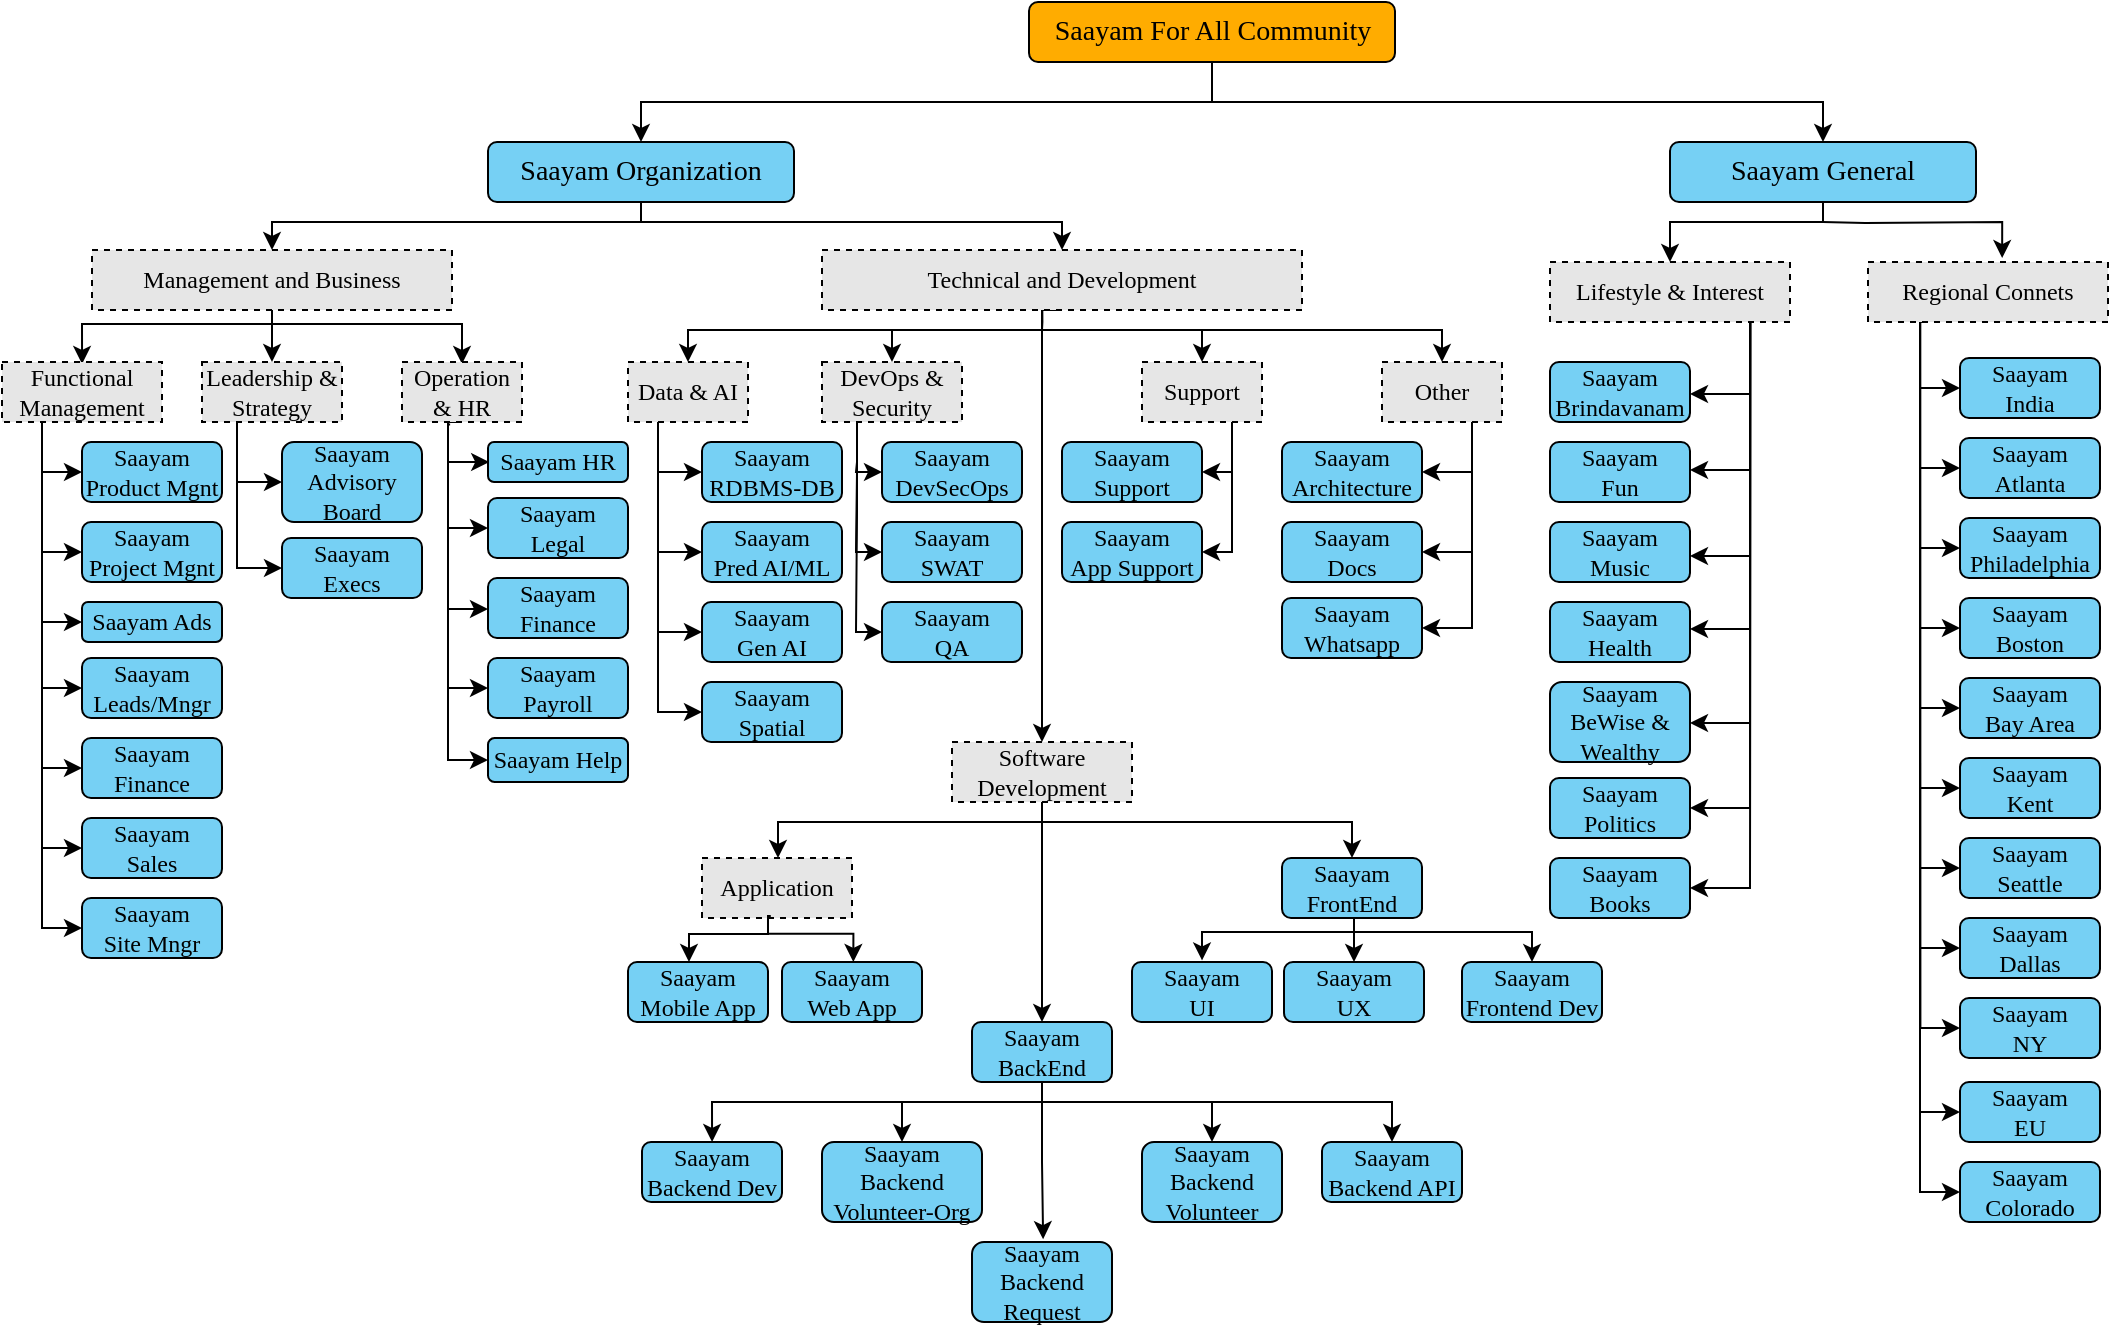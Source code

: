 <mxfile version="26.0.16">
  <diagram name="Page-1" id="faPXwKlG1Smw7G1Jm4VZ">
    <mxGraphModel dx="243" dy="119" grid="1" gridSize="10" guides="1" tooltips="1" connect="1" arrows="1" fold="1" page="1" pageScale="1" pageWidth="850" pageHeight="1100" background="#ffffff" math="0" shadow="0">
      <root>
        <mxCell id="0" />
        <mxCell id="1" parent="0" />
        <mxCell id="L2xPmDCmnBd1p-c8bfhV-8" style="edgeStyle=orthogonalEdgeStyle;rounded=0;orthogonalLoop=1;jettySize=auto;html=1;exitX=0.5;exitY=1;exitDx=0;exitDy=0;" parent="1" source="sFwRKjwJQ-JgnLV3PxY7-1" target="sFwRKjwJQ-JgnLV3PxY7-4" edge="1">
          <mxGeometry relative="1" as="geometry">
            <Array as="points">
              <mxPoint x="339" y="120" />
              <mxPoint x="155" y="120" />
            </Array>
          </mxGeometry>
        </mxCell>
        <mxCell id="L2xPmDCmnBd1p-c8bfhV-9" style="edgeStyle=orthogonalEdgeStyle;rounded=0;orthogonalLoop=1;jettySize=auto;html=1;exitX=0.5;exitY=1;exitDx=0;exitDy=0;entryX=0.5;entryY=0;entryDx=0;entryDy=0;" parent="1" source="sFwRKjwJQ-JgnLV3PxY7-1" target="sFwRKjwJQ-JgnLV3PxY7-5" edge="1">
          <mxGeometry relative="1" as="geometry">
            <Array as="points">
              <mxPoint x="339" y="120" />
              <mxPoint x="550" y="120" />
            </Array>
          </mxGeometry>
        </mxCell>
        <mxCell id="sFwRKjwJQ-JgnLV3PxY7-1" value="&lt;font&gt;Saayam Organization&lt;/font&gt;" style="rounded=1;whiteSpace=wrap;html=1;fontFamily=Times New Roman;fontSize=14;labelBackgroundColor=none;fillColor=light-dark(#76D0F4,#1D293B);" parent="1" vertex="1">
          <mxGeometry x="263" y="80" width="153" height="30" as="geometry" />
        </mxCell>
        <mxCell id="L2xPmDCmnBd1p-c8bfhV-12" style="edgeStyle=orthogonalEdgeStyle;rounded=0;orthogonalLoop=1;jettySize=auto;html=1;exitX=0.5;exitY=1;exitDx=0;exitDy=0;entryX=0.5;entryY=0;entryDx=0;entryDy=0;" parent="1" source="sFwRKjwJQ-JgnLV3PxY7-4" target="sFwRKjwJQ-JgnLV3PxY7-6" edge="1">
          <mxGeometry relative="1" as="geometry" />
        </mxCell>
        <mxCell id="L2xPmDCmnBd1p-c8bfhV-13" style="edgeStyle=orthogonalEdgeStyle;rounded=0;orthogonalLoop=1;jettySize=auto;html=1;exitX=0.5;exitY=1;exitDx=0;exitDy=0;" parent="1" edge="1">
          <mxGeometry relative="1" as="geometry">
            <mxPoint x="155.0" y="165" as="sourcePoint" />
            <mxPoint x="60.034" y="191.0" as="targetPoint" />
            <Array as="points">
              <mxPoint x="155" y="171" />
              <mxPoint x="60" y="171" />
            </Array>
          </mxGeometry>
        </mxCell>
        <mxCell id="L2xPmDCmnBd1p-c8bfhV-14" style="edgeStyle=orthogonalEdgeStyle;rounded=0;orthogonalLoop=1;jettySize=auto;html=1;exitX=0.5;exitY=1;exitDx=0;exitDy=0;entryX=0.5;entryY=0;entryDx=0;entryDy=0;" parent="1" edge="1">
          <mxGeometry relative="1" as="geometry">
            <mxPoint x="155.0" y="165" as="sourcePoint" />
            <mxPoint x="250.0" y="191.0" as="targetPoint" />
            <Array as="points">
              <mxPoint x="155" y="171" />
              <mxPoint x="250" y="171" />
            </Array>
          </mxGeometry>
        </mxCell>
        <mxCell id="sFwRKjwJQ-JgnLV3PxY7-4" value="Management and Business" style="text;html=1;align=center;verticalAlign=middle;whiteSpace=wrap;rounded=0;fontFamily=Times New Roman;labelBackgroundColor=none;fillColor=#E6E6E6;strokeColor=default;dashed=1;" parent="1" vertex="1">
          <mxGeometry x="65" y="134" width="180" height="30" as="geometry" />
        </mxCell>
        <mxCell id="L2xPmDCmnBd1p-c8bfhV-18" style="edgeStyle=orthogonalEdgeStyle;rounded=0;orthogonalLoop=1;jettySize=auto;html=1;exitX=0.5;exitY=1;exitDx=0;exitDy=0;entryX=0.5;entryY=0;entryDx=0;entryDy=0;" parent="1" target="jOLVGYb07EAdvfGywx12-21" edge="1">
          <mxGeometry relative="1" as="geometry">
            <mxPoint x="550" y="174" as="sourcePoint" />
            <mxPoint x="363" y="193.0" as="targetPoint" />
            <Array as="points">
              <mxPoint x="363" y="174" />
            </Array>
          </mxGeometry>
        </mxCell>
        <mxCell id="L2xPmDCmnBd1p-c8bfhV-21" style="edgeStyle=orthogonalEdgeStyle;rounded=0;orthogonalLoop=1;jettySize=auto;html=1;" parent="1" edge="1">
          <mxGeometry relative="1" as="geometry">
            <mxPoint x="517.76" y="174.03" as="sourcePoint" />
            <mxPoint x="465" y="190" as="targetPoint" />
            <Array as="points">
              <mxPoint x="550.76" y="174.03" />
              <mxPoint x="464.76" y="174.03" />
            </Array>
          </mxGeometry>
        </mxCell>
        <mxCell id="L2xPmDCmnBd1p-c8bfhV-37" style="edgeStyle=orthogonalEdgeStyle;rounded=0;orthogonalLoop=1;jettySize=auto;html=1;exitX=0.5;exitY=1;exitDx=0;exitDy=0;entryX=0.5;entryY=0;entryDx=0;entryDy=0;" parent="1" source="sFwRKjwJQ-JgnLV3PxY7-5" target="jOLVGYb07EAdvfGywx12-35" edge="1">
          <mxGeometry relative="1" as="geometry">
            <Array as="points">
              <mxPoint x="540" y="164" />
            </Array>
          </mxGeometry>
        </mxCell>
        <mxCell id="sFwRKjwJQ-JgnLV3PxY7-5" value="Technical and Development" style="text;html=1;align=center;verticalAlign=middle;whiteSpace=wrap;rounded=0;fontFamily=Times New Roman;labelBackgroundColor=none;fillColor=#E6E6E6;strokeColor=default;dashed=1;" parent="1" vertex="1">
          <mxGeometry x="430" y="134" width="240" height="30" as="geometry" />
        </mxCell>
        <mxCell id="L2xPmDCmnBd1p-c8bfhV-63" style="edgeStyle=orthogonalEdgeStyle;rounded=0;orthogonalLoop=1;jettySize=auto;html=1;exitX=0.25;exitY=1;exitDx=0;exitDy=0;entryX=0;entryY=0.5;entryDx=0;entryDy=0;" parent="1" source="sFwRKjwJQ-JgnLV3PxY7-6" target="jOLVGYb07EAdvfGywx12-11" edge="1">
          <mxGeometry relative="1" as="geometry" />
        </mxCell>
        <mxCell id="L2xPmDCmnBd1p-c8bfhV-64" style="edgeStyle=orthogonalEdgeStyle;rounded=0;orthogonalLoop=1;jettySize=auto;html=1;exitX=0.25;exitY=1;exitDx=0;exitDy=0;entryX=0;entryY=0.5;entryDx=0;entryDy=0;" parent="1" source="sFwRKjwJQ-JgnLV3PxY7-6" target="jOLVGYb07EAdvfGywx12-9" edge="1">
          <mxGeometry relative="1" as="geometry">
            <Array as="points">
              <mxPoint x="137" y="250" />
            </Array>
          </mxGeometry>
        </mxCell>
        <mxCell id="sFwRKjwJQ-JgnLV3PxY7-6" value="Leadership &amp;amp; Strategy" style="text;html=1;align=center;verticalAlign=middle;whiteSpace=wrap;rounded=0;fontFamily=Times New Roman;labelBackgroundColor=none;fillColor=#E6E6E6;strokeColor=default;dashed=1;" parent="1" vertex="1">
          <mxGeometry x="120" y="190" width="70" height="30" as="geometry" />
        </mxCell>
        <mxCell id="L2xPmDCmnBd1p-c8bfhV-38" style="edgeStyle=orthogonalEdgeStyle;rounded=0;orthogonalLoop=1;jettySize=auto;html=1;exitX=0.5;exitY=1;exitDx=0;exitDy=0;entryX=0;entryY=0.5;entryDx=0;entryDy=0;" parent="1" source="sFwRKjwJQ-JgnLV3PxY7-7" target="jOLVGYb07EAdvfGywx12-15" edge="1">
          <mxGeometry relative="1" as="geometry">
            <Array as="points">
              <mxPoint x="243" y="220" />
              <mxPoint x="243" y="389" />
            </Array>
          </mxGeometry>
        </mxCell>
        <mxCell id="L2xPmDCmnBd1p-c8bfhV-39" style="edgeStyle=orthogonalEdgeStyle;rounded=0;orthogonalLoop=1;jettySize=auto;html=1;entryX=0;entryY=0.5;entryDx=0;entryDy=0;" parent="1" source="sFwRKjwJQ-JgnLV3PxY7-7" target="jOLVGYb07EAdvfGywx12-14" edge="1">
          <mxGeometry relative="1" as="geometry">
            <Array as="points">
              <mxPoint x="243" y="353" />
            </Array>
          </mxGeometry>
        </mxCell>
        <mxCell id="L2xPmDCmnBd1p-c8bfhV-40" style="edgeStyle=orthogonalEdgeStyle;rounded=0;orthogonalLoop=1;jettySize=auto;html=1;entryX=0;entryY=0.75;entryDx=0;entryDy=0;exitX=0.401;exitY=1.043;exitDx=0;exitDy=0;exitPerimeter=0;" parent="1" source="sFwRKjwJQ-JgnLV3PxY7-7" edge="1">
          <mxGeometry relative="1" as="geometry">
            <mxPoint x="250.0" y="213" as="sourcePoint" />
            <mxPoint x="263" y="313.5" as="targetPoint" />
            <Array as="points">
              <mxPoint x="243" y="221" />
              <mxPoint x="243" y="314" />
            </Array>
          </mxGeometry>
        </mxCell>
        <mxCell id="L2xPmDCmnBd1p-c8bfhV-41" style="edgeStyle=orthogonalEdgeStyle;rounded=0;orthogonalLoop=1;jettySize=auto;html=1;entryX=0;entryY=0.5;entryDx=0;entryDy=0;" parent="1" target="jOLVGYb07EAdvfGywx12-12" edge="1">
          <mxGeometry relative="1" as="geometry">
            <mxPoint x="246.0" y="220" as="sourcePoint" />
            <mxPoint x="269" y="273.0" as="targetPoint" />
            <Array as="points">
              <mxPoint x="243" y="220" />
              <mxPoint x="243" y="273" />
            </Array>
          </mxGeometry>
        </mxCell>
        <mxCell id="sFwRKjwJQ-JgnLV3PxY7-7" value="Operation &amp;amp; HR" style="text;html=1;align=center;verticalAlign=middle;whiteSpace=wrap;rounded=0;fontFamily=Times New Roman;labelBackgroundColor=none;fillColor=#E6E6E6;strokeColor=default;dashed=1;" parent="1" vertex="1">
          <mxGeometry x="220" y="190" width="60" height="30" as="geometry" />
        </mxCell>
        <mxCell id="L2xPmDCmnBd1p-c8bfhV-52" style="edgeStyle=orthogonalEdgeStyle;rounded=0;orthogonalLoop=1;jettySize=auto;html=1;exitX=0.25;exitY=1;exitDx=0;exitDy=0;entryX=0;entryY=0.5;entryDx=0;entryDy=0;" parent="1" source="sFwRKjwJQ-JgnLV3PxY7-8" target="sFwRKjwJQ-JgnLV3PxY7-16" edge="1">
          <mxGeometry relative="1" as="geometry" />
        </mxCell>
        <mxCell id="L2xPmDCmnBd1p-c8bfhV-53" style="edgeStyle=orthogonalEdgeStyle;rounded=0;orthogonalLoop=1;jettySize=auto;html=1;exitX=0.25;exitY=1;exitDx=0;exitDy=0;entryX=0;entryY=0.5;entryDx=0;entryDy=0;" parent="1" source="sFwRKjwJQ-JgnLV3PxY7-8" target="sFwRKjwJQ-JgnLV3PxY7-15" edge="1">
          <mxGeometry relative="1" as="geometry" />
        </mxCell>
        <mxCell id="L2xPmDCmnBd1p-c8bfhV-54" style="edgeStyle=orthogonalEdgeStyle;rounded=0;orthogonalLoop=1;jettySize=auto;html=1;exitX=0.25;exitY=1;exitDx=0;exitDy=0;entryX=0;entryY=0.5;entryDx=0;entryDy=0;" parent="1" source="sFwRKjwJQ-JgnLV3PxY7-8" target="sFwRKjwJQ-JgnLV3PxY7-13" edge="1">
          <mxGeometry relative="1" as="geometry" />
        </mxCell>
        <mxCell id="L2xPmDCmnBd1p-c8bfhV-55" style="edgeStyle=orthogonalEdgeStyle;rounded=0;orthogonalLoop=1;jettySize=auto;html=1;exitX=0.25;exitY=1;exitDx=0;exitDy=0;entryX=0;entryY=0.5;entryDx=0;entryDy=0;" parent="1" source="sFwRKjwJQ-JgnLV3PxY7-8" target="sFwRKjwJQ-JgnLV3PxY7-12" edge="1">
          <mxGeometry relative="1" as="geometry" />
        </mxCell>
        <mxCell id="L2xPmDCmnBd1p-c8bfhV-57" style="edgeStyle=orthogonalEdgeStyle;rounded=0;orthogonalLoop=1;jettySize=auto;html=1;exitX=0.25;exitY=1;exitDx=0;exitDy=0;entryX=0;entryY=0.5;entryDx=0;entryDy=0;" parent="1" source="sFwRKjwJQ-JgnLV3PxY7-8" target="sFwRKjwJQ-JgnLV3PxY7-11" edge="1">
          <mxGeometry relative="1" as="geometry" />
        </mxCell>
        <mxCell id="L2xPmDCmnBd1p-c8bfhV-58" style="edgeStyle=orthogonalEdgeStyle;rounded=0;orthogonalLoop=1;jettySize=auto;html=1;exitX=0.25;exitY=1;exitDx=0;exitDy=0;entryX=0;entryY=0.5;entryDx=0;entryDy=0;" parent="1" source="sFwRKjwJQ-JgnLV3PxY7-8" target="sFwRKjwJQ-JgnLV3PxY7-10" edge="1">
          <mxGeometry relative="1" as="geometry" />
        </mxCell>
        <mxCell id="sFwRKjwJQ-JgnLV3PxY7-8" value="Functional Management" style="text;html=1;align=center;verticalAlign=middle;whiteSpace=wrap;rounded=0;fontFamily=Times New Roman;labelBackgroundColor=none;fillColor=#E6E6E6;strokeColor=default;dashed=1;" parent="1" vertex="1">
          <mxGeometry x="20" y="190" width="80" height="30" as="geometry" />
        </mxCell>
        <mxCell id="sFwRKjwJQ-JgnLV3PxY7-9" value="Saayam&lt;br&gt;Product Mgnt" style="rounded=1;whiteSpace=wrap;html=1;fontFamily=Times New Roman;labelBackgroundColor=none;fillColor=light-dark(#76D0F4,#1D293B);" parent="1" vertex="1">
          <mxGeometry x="60" y="230" width="70" height="30" as="geometry" />
        </mxCell>
        <mxCell id="sFwRKjwJQ-JgnLV3PxY7-10" value="Saayam&lt;br&gt;Project Mgnt" style="rounded=1;whiteSpace=wrap;html=1;fontFamily=Times New Roman;labelBackgroundColor=none;fillColor=light-dark(#76D0F4,#1D293B);" parent="1" vertex="1">
          <mxGeometry x="60" y="270" width="70" height="30" as="geometry" />
        </mxCell>
        <mxCell id="sFwRKjwJQ-JgnLV3PxY7-11" value="Saayam Ads" style="rounded=1;whiteSpace=wrap;html=1;fontFamily=Times New Roman;labelBackgroundColor=none;fillColor=light-dark(#76D0F4,#1D293B);" parent="1" vertex="1">
          <mxGeometry x="60" y="310" width="70" height="20" as="geometry" />
        </mxCell>
        <mxCell id="sFwRKjwJQ-JgnLV3PxY7-12" value="Saayam&lt;br&gt;Leads/Mngr" style="rounded=1;whiteSpace=wrap;html=1;fontFamily=Times New Roman;labelBackgroundColor=none;fillColor=light-dark(#76D0F4,#1D293B);" parent="1" vertex="1">
          <mxGeometry x="60" y="338" width="70" height="30" as="geometry" />
        </mxCell>
        <mxCell id="sFwRKjwJQ-JgnLV3PxY7-13" value="Saayam&lt;br&gt;Finance" style="rounded=1;whiteSpace=wrap;html=1;fontFamily=Times New Roman;labelBackgroundColor=none;fillColor=light-dark(#76D0F4,#1D293B);" parent="1" vertex="1">
          <mxGeometry x="60" y="378" width="70" height="30" as="geometry" />
        </mxCell>
        <mxCell id="sFwRKjwJQ-JgnLV3PxY7-15" value="Saayam&lt;br&gt;Sales" style="rounded=1;whiteSpace=wrap;html=1;fontFamily=Times New Roman;labelBackgroundColor=none;fillColor=light-dark(#76D0F4,#1D293B);" parent="1" vertex="1">
          <mxGeometry x="60" y="418" width="70" height="30" as="geometry" />
        </mxCell>
        <mxCell id="sFwRKjwJQ-JgnLV3PxY7-16" value="Saayam&lt;br&gt;Site Mngr" style="rounded=1;whiteSpace=wrap;html=1;fontFamily=Times New Roman;labelBackgroundColor=none;fillColor=light-dark(#76D0F4,#1D293B);" parent="1" vertex="1">
          <mxGeometry x="60" y="458" width="70" height="30" as="geometry" />
        </mxCell>
        <mxCell id="jOLVGYb07EAdvfGywx12-9" value="Saayam&lt;br&gt;Advisory Board" style="rounded=1;whiteSpace=wrap;html=1;fontFamily=Times New Roman;labelBackgroundColor=none;fillColor=light-dark(#76D0F4,#1D293B);" parent="1" vertex="1">
          <mxGeometry x="160" y="230" width="70" height="40" as="geometry" />
        </mxCell>
        <mxCell id="jOLVGYb07EAdvfGywx12-10" value="Saayam HR" style="rounded=1;whiteSpace=wrap;html=1;fontFamily=Times New Roman;labelBackgroundColor=none;fillColor=light-dark(#76D0F4,#1D293B);" parent="1" vertex="1">
          <mxGeometry x="263" y="230" width="70" height="20" as="geometry" />
        </mxCell>
        <mxCell id="jOLVGYb07EAdvfGywx12-11" value="Saayam&lt;br&gt;Execs" style="rounded=1;whiteSpace=wrap;html=1;fontFamily=Times New Roman;labelBackgroundColor=none;fillColor=light-dark(#76D0F4,#1D293B);" parent="1" vertex="1">
          <mxGeometry x="160" y="278" width="70" height="30" as="geometry" />
        </mxCell>
        <mxCell id="jOLVGYb07EAdvfGywx12-12" value="Saayam&lt;br&gt;Legal" style="rounded=1;whiteSpace=wrap;html=1;fontFamily=Times New Roman;labelBackgroundColor=none;fillColor=light-dark(#76D0F4,#1D293B);" parent="1" vertex="1">
          <mxGeometry x="263" y="258" width="70" height="30" as="geometry" />
        </mxCell>
        <mxCell id="jOLVGYb07EAdvfGywx12-13" value="Saayam&lt;br&gt;Finance" style="rounded=1;whiteSpace=wrap;html=1;fontFamily=Times New Roman;labelBackgroundColor=none;fillColor=light-dark(#76D0F4,#1D293B);" parent="1" vertex="1">
          <mxGeometry x="263" y="298" width="70" height="30" as="geometry" />
        </mxCell>
        <mxCell id="jOLVGYb07EAdvfGywx12-14" value="Saayam&lt;br&gt;Payroll" style="rounded=1;whiteSpace=wrap;html=1;fontFamily=Times New Roman;labelBackgroundColor=none;fillColor=light-dark(#76D0F4,#1D293B);" parent="1" vertex="1">
          <mxGeometry x="263" y="338" width="70" height="30" as="geometry" />
        </mxCell>
        <mxCell id="jOLVGYb07EAdvfGywx12-15" value="Saayam Help" style="rounded=1;whiteSpace=wrap;html=1;fontFamily=Times New Roman;labelBackgroundColor=none;fillColor=light-dark(#76D0F4,#1D293B);" parent="1" vertex="1">
          <mxGeometry x="263" y="378" width="70" height="22" as="geometry" />
        </mxCell>
        <mxCell id="L2xPmDCmnBd1p-c8bfhV-3" style="edgeStyle=orthogonalEdgeStyle;rounded=0;orthogonalLoop=1;jettySize=auto;html=1;exitX=0.5;exitY=1;exitDx=0;exitDy=0;entryX=0.5;entryY=0;entryDx=0;entryDy=0;" parent="1" source="jOLVGYb07EAdvfGywx12-16" target="sFwRKjwJQ-JgnLV3PxY7-1" edge="1">
          <mxGeometry relative="1" as="geometry">
            <mxPoint x="470" y="80" as="targetPoint" />
          </mxGeometry>
        </mxCell>
        <mxCell id="L2xPmDCmnBd1p-c8bfhV-5" style="edgeStyle=orthogonalEdgeStyle;rounded=0;orthogonalLoop=1;jettySize=auto;html=1;exitX=0.5;exitY=1;exitDx=0;exitDy=0;entryX=0.5;entryY=0;entryDx=0;entryDy=0;" parent="1" source="jOLVGYb07EAdvfGywx12-16" target="jOLVGYb07EAdvfGywx12-17" edge="1">
          <mxGeometry relative="1" as="geometry">
            <mxPoint x="900" y="80" as="targetPoint" />
          </mxGeometry>
        </mxCell>
        <mxCell id="jOLVGYb07EAdvfGywx12-16" value="&lt;font&gt;Saayam For All Community&lt;/font&gt;" style="rounded=1;whiteSpace=wrap;html=1;fontFamily=Times New Roman;fontSize=14;labelBackgroundColor=none;fillColor=#FFAC00;" parent="1" vertex="1">
          <mxGeometry x="533.5" y="10" width="183" height="30" as="geometry" />
        </mxCell>
        <mxCell id="L2xPmDCmnBd1p-c8bfhV-25" style="edgeStyle=orthogonalEdgeStyle;rounded=0;orthogonalLoop=1;jettySize=auto;html=1;exitX=0.5;exitY=1;exitDx=0;exitDy=0;entryX=0.5;entryY=0;entryDx=0;entryDy=0;" parent="1" source="jOLVGYb07EAdvfGywx12-17" target="jOLVGYb07EAdvfGywx12-50" edge="1">
          <mxGeometry relative="1" as="geometry">
            <Array as="points">
              <mxPoint x="931" y="120" />
              <mxPoint x="854" y="120" />
            </Array>
          </mxGeometry>
        </mxCell>
        <mxCell id="jOLVGYb07EAdvfGywx12-17" value="&lt;font&gt;Saayam General&lt;/font&gt;" style="rounded=1;whiteSpace=wrap;html=1;fontFamily=Times New Roman;fontSize=14;labelBackgroundColor=none;fillColor=light-dark(#76D0F4,#1D293B);" parent="1" vertex="1">
          <mxGeometry x="854" y="80" width="153" height="30" as="geometry" />
        </mxCell>
        <mxCell id="jOLVGYb07EAdvfGywx12-18" value="Saayam&lt;br&gt;RDBMS-DB" style="rounded=1;whiteSpace=wrap;html=1;fontFamily=Times New Roman;labelBackgroundColor=none;fillColor=light-dark(#76D0F4,#1D293B);" parent="1" vertex="1">
          <mxGeometry x="370" y="230" width="70" height="30" as="geometry" />
        </mxCell>
        <mxCell id="jOLVGYb07EAdvfGywx12-19" value="Saayam&lt;br&gt;Pred AI/ML" style="rounded=1;whiteSpace=wrap;html=1;fontFamily=Times New Roman;labelBackgroundColor=none;fillColor=light-dark(#76D0F4,#1D293B);" parent="1" vertex="1">
          <mxGeometry x="370" y="270" width="70" height="30" as="geometry" />
        </mxCell>
        <mxCell id="jOLVGYb07EAdvfGywx12-20" value="Saayam&lt;br&gt;Gen AI" style="rounded=1;whiteSpace=wrap;html=1;fontFamily=Times New Roman;labelBackgroundColor=none;fillColor=light-dark(#76D0F4,#1D293B);" parent="1" vertex="1">
          <mxGeometry x="370" y="310" width="70" height="30" as="geometry" />
        </mxCell>
        <mxCell id="L2xPmDCmnBd1p-c8bfhV-65" style="edgeStyle=orthogonalEdgeStyle;rounded=0;orthogonalLoop=1;jettySize=auto;html=1;exitX=0.25;exitY=1;exitDx=0;exitDy=0;entryX=0;entryY=0.5;entryDx=0;entryDy=0;" parent="1" source="jOLVGYb07EAdvfGywx12-21" target="jOLVGYb07EAdvfGywx12-26" edge="1">
          <mxGeometry relative="1" as="geometry" />
        </mxCell>
        <mxCell id="L2xPmDCmnBd1p-c8bfhV-66" style="edgeStyle=orthogonalEdgeStyle;rounded=0;orthogonalLoop=1;jettySize=auto;html=1;exitX=0.25;exitY=1;exitDx=0;exitDy=0;entryX=0;entryY=0.5;entryDx=0;entryDy=0;" parent="1" source="jOLVGYb07EAdvfGywx12-21" target="jOLVGYb07EAdvfGywx12-20" edge="1">
          <mxGeometry relative="1" as="geometry" />
        </mxCell>
        <mxCell id="L2xPmDCmnBd1p-c8bfhV-67" style="edgeStyle=orthogonalEdgeStyle;rounded=0;orthogonalLoop=1;jettySize=auto;html=1;exitX=0.25;exitY=1;exitDx=0;exitDy=0;" parent="1" source="jOLVGYb07EAdvfGywx12-21" edge="1">
          <mxGeometry relative="1" as="geometry">
            <mxPoint x="370" y="245" as="targetPoint" />
            <Array as="points">
              <mxPoint x="348" y="245" />
              <mxPoint x="370" y="245" />
            </Array>
          </mxGeometry>
        </mxCell>
        <mxCell id="L2xPmDCmnBd1p-c8bfhV-68" style="edgeStyle=orthogonalEdgeStyle;rounded=0;orthogonalLoop=1;jettySize=auto;html=1;exitX=0.25;exitY=1;exitDx=0;exitDy=0;entryX=0;entryY=0.5;entryDx=0;entryDy=0;" parent="1" source="jOLVGYb07EAdvfGywx12-21" target="jOLVGYb07EAdvfGywx12-19" edge="1">
          <mxGeometry relative="1" as="geometry" />
        </mxCell>
        <mxCell id="jOLVGYb07EAdvfGywx12-21" value="Data &amp;amp; AI" style="text;html=1;align=center;verticalAlign=middle;whiteSpace=wrap;rounded=0;fontFamily=Times New Roman;labelBackgroundColor=none;fillColor=#E6E6E6;strokeColor=default;dashed=1;" parent="1" vertex="1">
          <mxGeometry x="333" y="190" width="60" height="30" as="geometry" />
        </mxCell>
        <mxCell id="L2xPmDCmnBd1p-c8bfhV-75" style="edgeStyle=orthogonalEdgeStyle;rounded=0;orthogonalLoop=1;jettySize=auto;html=1;exitX=0.75;exitY=1;exitDx=0;exitDy=0;entryX=1;entryY=0.5;entryDx=0;entryDy=0;" parent="1" source="jOLVGYb07EAdvfGywx12-22" target="jOLVGYb07EAdvfGywx12-32" edge="1">
          <mxGeometry relative="1" as="geometry">
            <Array as="points">
              <mxPoint x="755" y="245" />
            </Array>
          </mxGeometry>
        </mxCell>
        <mxCell id="L2xPmDCmnBd1p-c8bfhV-76" style="edgeStyle=orthogonalEdgeStyle;rounded=0;orthogonalLoop=1;jettySize=auto;html=1;exitX=0.75;exitY=1;exitDx=0;exitDy=0;entryX=1;entryY=0.5;entryDx=0;entryDy=0;" parent="1" source="jOLVGYb07EAdvfGywx12-22" target="jOLVGYb07EAdvfGywx12-33" edge="1">
          <mxGeometry relative="1" as="geometry" />
        </mxCell>
        <mxCell id="L2xPmDCmnBd1p-c8bfhV-77" style="edgeStyle=orthogonalEdgeStyle;rounded=0;orthogonalLoop=1;jettySize=auto;html=1;exitX=0.75;exitY=1;exitDx=0;exitDy=0;entryX=1;entryY=0.5;entryDx=0;entryDy=0;" parent="1" source="jOLVGYb07EAdvfGywx12-22" target="L2xPmDCmnBd1p-c8bfhV-2" edge="1">
          <mxGeometry relative="1" as="geometry" />
        </mxCell>
        <mxCell id="jOLVGYb07EAdvfGywx12-22" value="Other" style="text;html=1;align=center;verticalAlign=middle;whiteSpace=wrap;rounded=0;fontFamily=Times New Roman;labelBackgroundColor=none;fillColor=#E6E6E6;strokeColor=default;dashed=1;" parent="1" vertex="1">
          <mxGeometry x="710" y="190" width="60" height="30" as="geometry" />
        </mxCell>
        <mxCell id="L2xPmDCmnBd1p-c8bfhV-69" style="edgeStyle=orthogonalEdgeStyle;rounded=0;orthogonalLoop=1;jettySize=auto;html=1;exitX=0.25;exitY=1;exitDx=0;exitDy=0;entryX=0;entryY=0.5;entryDx=0;entryDy=0;" parent="1" source="jOLVGYb07EAdvfGywx12-23" target="jOLVGYb07EAdvfGywx12-27" edge="1">
          <mxGeometry relative="1" as="geometry">
            <Array as="points">
              <mxPoint x="447" y="240" />
              <mxPoint x="447" y="245" />
            </Array>
          </mxGeometry>
        </mxCell>
        <mxCell id="L2xPmDCmnBd1p-c8bfhV-70" style="edgeStyle=orthogonalEdgeStyle;rounded=0;orthogonalLoop=1;jettySize=auto;html=1;exitX=0.25;exitY=1;exitDx=0;exitDy=0;entryX=0;entryY=0.5;entryDx=0;entryDy=0;" parent="1" source="jOLVGYb07EAdvfGywx12-23" target="jOLVGYb07EAdvfGywx12-28" edge="1">
          <mxGeometry relative="1" as="geometry">
            <Array as="points">
              <mxPoint x="447" y="245" />
              <mxPoint x="447" y="285" />
            </Array>
          </mxGeometry>
        </mxCell>
        <mxCell id="L2xPmDCmnBd1p-c8bfhV-71" style="edgeStyle=orthogonalEdgeStyle;rounded=0;orthogonalLoop=1;jettySize=auto;html=1;exitX=0.25;exitY=1;exitDx=0;exitDy=0;entryX=0;entryY=0.5;entryDx=0;entryDy=0;" parent="1" source="jOLVGYb07EAdvfGywx12-23" target="jOLVGYb07EAdvfGywx12-29" edge="1">
          <mxGeometry relative="1" as="geometry">
            <Array as="points">
              <mxPoint x="447" y="265" />
              <mxPoint x="447" y="325" />
            </Array>
          </mxGeometry>
        </mxCell>
        <mxCell id="jOLVGYb07EAdvfGywx12-23" value="DevOps &amp;amp; Security" style="text;html=1;align=center;verticalAlign=middle;whiteSpace=wrap;rounded=0;fontFamily=Times New Roman;labelBackgroundColor=none;fillColor=#E6E6E6;strokeColor=default;dashed=1;" parent="1" vertex="1">
          <mxGeometry x="430" y="190" width="70" height="30" as="geometry" />
        </mxCell>
        <mxCell id="L2xPmDCmnBd1p-c8bfhV-72" style="edgeStyle=orthogonalEdgeStyle;rounded=0;orthogonalLoop=1;jettySize=auto;html=1;exitX=0.75;exitY=1;exitDx=0;exitDy=0;entryX=1;entryY=0.5;entryDx=0;entryDy=0;" parent="1" source="jOLVGYb07EAdvfGywx12-24" target="jOLVGYb07EAdvfGywx12-30" edge="1">
          <mxGeometry relative="1" as="geometry">
            <Array as="points">
              <mxPoint x="635" y="245" />
            </Array>
          </mxGeometry>
        </mxCell>
        <mxCell id="L2xPmDCmnBd1p-c8bfhV-74" style="edgeStyle=orthogonalEdgeStyle;rounded=0;orthogonalLoop=1;jettySize=auto;html=1;exitX=0.75;exitY=1;exitDx=0;exitDy=0;entryX=1;entryY=0.5;entryDx=0;entryDy=0;" parent="1" source="jOLVGYb07EAdvfGywx12-24" target="jOLVGYb07EAdvfGywx12-31" edge="1">
          <mxGeometry relative="1" as="geometry">
            <Array as="points">
              <mxPoint x="635" y="285" />
            </Array>
          </mxGeometry>
        </mxCell>
        <mxCell id="jOLVGYb07EAdvfGywx12-24" value="Support" style="text;html=1;align=center;verticalAlign=middle;whiteSpace=wrap;rounded=0;fontFamily=Times New Roman;labelBackgroundColor=none;fillColor=#E6E6E6;strokeColor=default;dashed=1;" parent="1" vertex="1">
          <mxGeometry x="590" y="190" width="60" height="30" as="geometry" />
        </mxCell>
        <mxCell id="jOLVGYb07EAdvfGywx12-26" value="Saayam&lt;br&gt;Spatial" style="rounded=1;whiteSpace=wrap;html=1;fontFamily=Times New Roman;labelBackgroundColor=none;fillColor=light-dark(#76D0F4,#1D293B);" parent="1" vertex="1">
          <mxGeometry x="370" y="350" width="70" height="30" as="geometry" />
        </mxCell>
        <mxCell id="jOLVGYb07EAdvfGywx12-27" value="Saayam&lt;br&gt;DevSecOps" style="rounded=1;whiteSpace=wrap;html=1;fontFamily=Times New Roman;labelBackgroundColor=none;fillColor=light-dark(#76D0F4,#1D293B);" parent="1" vertex="1">
          <mxGeometry x="460" y="230" width="70" height="30" as="geometry" />
        </mxCell>
        <mxCell id="jOLVGYb07EAdvfGywx12-28" value="Saayam&lt;br&gt;SWAT" style="rounded=1;whiteSpace=wrap;html=1;fontFamily=Times New Roman;labelBackgroundColor=none;fillColor=light-dark(#76D0F4,#1D293B);" parent="1" vertex="1">
          <mxGeometry x="460" y="270" width="70" height="30" as="geometry" />
        </mxCell>
        <mxCell id="jOLVGYb07EAdvfGywx12-29" value="Saayam&lt;br&gt;QA" style="rounded=1;whiteSpace=wrap;html=1;fontFamily=Times New Roman;labelBackgroundColor=none;fillColor=light-dark(#76D0F4,#1D293B);" parent="1" vertex="1">
          <mxGeometry x="460" y="310" width="70" height="30" as="geometry" />
        </mxCell>
        <mxCell id="jOLVGYb07EAdvfGywx12-30" value="Saayam&lt;br&gt;Support" style="rounded=1;whiteSpace=wrap;html=1;fontFamily=Times New Roman;labelBackgroundColor=none;fillColor=light-dark(#76D0F4,#1D293B);" parent="1" vertex="1">
          <mxGeometry x="550" y="230" width="70" height="30" as="geometry" />
        </mxCell>
        <mxCell id="jOLVGYb07EAdvfGywx12-31" value="Saayam&lt;br&gt;App Support" style="rounded=1;whiteSpace=wrap;html=1;fontFamily=Times New Roman;labelBackgroundColor=none;fillColor=light-dark(#76D0F4,#1D293B);" parent="1" vertex="1">
          <mxGeometry x="550" y="270" width="70" height="30" as="geometry" />
        </mxCell>
        <mxCell id="jOLVGYb07EAdvfGywx12-32" value="Saayam&lt;br&gt;Architecture" style="rounded=1;whiteSpace=wrap;html=1;fontFamily=Times New Roman;labelBackgroundColor=none;fillColor=light-dark(#76D0F4,#1D293B);" parent="1" vertex="1">
          <mxGeometry x="660" y="230" width="70" height="30" as="geometry" />
        </mxCell>
        <mxCell id="jOLVGYb07EAdvfGywx12-33" value="Saayam&lt;br&gt;Docs" style="rounded=1;whiteSpace=wrap;html=1;fontFamily=Times New Roman;labelBackgroundColor=none;fillColor=light-dark(#76D0F4,#1D293B);" parent="1" vertex="1">
          <mxGeometry x="660" y="270" width="70" height="30" as="geometry" />
        </mxCell>
        <mxCell id="L2xPmDCmnBd1p-c8bfhV-78" style="edgeStyle=orthogonalEdgeStyle;rounded=0;orthogonalLoop=1;jettySize=auto;html=1;exitX=0.5;exitY=1;exitDx=0;exitDy=0;entryX=0.5;entryY=0;entryDx=0;entryDy=0;" parent="1" source="jOLVGYb07EAdvfGywx12-35" target="jOLVGYb07EAdvfGywx12-36" edge="1">
          <mxGeometry relative="1" as="geometry">
            <Array as="points">
              <mxPoint x="540" y="420" />
              <mxPoint x="408" y="420" />
              <mxPoint x="408" y="438" />
            </Array>
          </mxGeometry>
        </mxCell>
        <mxCell id="L2xPmDCmnBd1p-c8bfhV-79" style="edgeStyle=orthogonalEdgeStyle;rounded=0;orthogonalLoop=1;jettySize=auto;html=1;exitX=0.5;exitY=1;exitDx=0;exitDy=0;entryX=0.5;entryY=0;entryDx=0;entryDy=0;" parent="1" source="jOLVGYb07EAdvfGywx12-35" target="jOLVGYb07EAdvfGywx12-40" edge="1">
          <mxGeometry relative="1" as="geometry">
            <Array as="points">
              <mxPoint x="540" y="420" />
              <mxPoint x="695" y="420" />
            </Array>
          </mxGeometry>
        </mxCell>
        <mxCell id="jOLVGYb07EAdvfGywx12-35" value="Software Development" style="text;html=1;align=center;verticalAlign=middle;whiteSpace=wrap;rounded=0;fontFamily=Times New Roman;labelBackgroundColor=none;fillColor=#E6E6E6;strokeColor=default;dashed=1;" parent="1" vertex="1">
          <mxGeometry x="495" y="380" width="90" height="30" as="geometry" />
        </mxCell>
        <mxCell id="L2xPmDCmnBd1p-c8bfhV-80" style="edgeStyle=orthogonalEdgeStyle;rounded=0;orthogonalLoop=1;jettySize=auto;html=1;exitX=0.5;exitY=1;exitDx=0;exitDy=0;" parent="1" edge="1">
          <mxGeometry relative="1" as="geometry">
            <mxPoint x="402.99" y="464" as="sourcePoint" />
            <mxPoint x="363.49" y="490" as="targetPoint" />
            <Array as="points">
              <mxPoint x="403.49" y="476" />
              <mxPoint x="363.49" y="476" />
            </Array>
          </mxGeometry>
        </mxCell>
        <mxCell id="jOLVGYb07EAdvfGywx12-36" value="Application" style="text;html=1;align=center;verticalAlign=middle;whiteSpace=wrap;rounded=0;fontFamily=Times New Roman;labelBackgroundColor=none;fillColor=#E6E6E6;strokeColor=default;dashed=1;" parent="1" vertex="1">
          <mxGeometry x="370" y="438" width="75" height="30" as="geometry" />
        </mxCell>
        <mxCell id="jOLVGYb07EAdvfGywx12-37" value="Saayam&lt;br&gt;Mobile App" style="rounded=1;whiteSpace=wrap;html=1;fontFamily=Times New Roman;labelBackgroundColor=none;fillColor=light-dark(#76D0F4,#1D293B);" parent="1" vertex="1">
          <mxGeometry x="333" y="490" width="70" height="30" as="geometry" />
        </mxCell>
        <mxCell id="jOLVGYb07EAdvfGywx12-38" value="Saayam&lt;br&gt;Web App" style="rounded=1;whiteSpace=wrap;html=1;fontFamily=Times New Roman;labelBackgroundColor=none;fillColor=light-dark(#76D0F4,#1D293B);" parent="1" vertex="1">
          <mxGeometry x="410" y="490" width="70" height="30" as="geometry" />
        </mxCell>
        <mxCell id="L2xPmDCmnBd1p-c8bfhV-88" style="edgeStyle=orthogonalEdgeStyle;rounded=0;orthogonalLoop=1;jettySize=auto;html=1;exitX=0.5;exitY=1;exitDx=0;exitDy=0;entryX=0.5;entryY=0;entryDx=0;entryDy=0;" parent="1" source="jOLVGYb07EAdvfGywx12-39" target="jOLVGYb07EAdvfGywx12-43" edge="1">
          <mxGeometry relative="1" as="geometry">
            <Array as="points">
              <mxPoint x="540" y="560" />
              <mxPoint x="470" y="560" />
            </Array>
          </mxGeometry>
        </mxCell>
        <mxCell id="L2xPmDCmnBd1p-c8bfhV-91" style="edgeStyle=orthogonalEdgeStyle;rounded=0;orthogonalLoop=1;jettySize=auto;html=1;exitX=0.5;exitY=1;exitDx=0;exitDy=0;entryX=0.5;entryY=0;entryDx=0;entryDy=0;" parent="1" source="jOLVGYb07EAdvfGywx12-39" target="jOLVGYb07EAdvfGywx12-45" edge="1">
          <mxGeometry relative="1" as="geometry">
            <Array as="points">
              <mxPoint x="540" y="560" />
              <mxPoint x="625" y="560" />
            </Array>
          </mxGeometry>
        </mxCell>
        <mxCell id="L2xPmDCmnBd1p-c8bfhV-92" style="edgeStyle=orthogonalEdgeStyle;rounded=0;orthogonalLoop=1;jettySize=auto;html=1;exitX=0.5;exitY=1;exitDx=0;exitDy=0;entryX=0.5;entryY=0;entryDx=0;entryDy=0;" parent="1" source="jOLVGYb07EAdvfGywx12-39" target="jOLVGYb07EAdvfGywx12-46" edge="1">
          <mxGeometry relative="1" as="geometry">
            <Array as="points">
              <mxPoint x="540" y="560" />
              <mxPoint x="715" y="560" />
            </Array>
          </mxGeometry>
        </mxCell>
        <mxCell id="jOLVGYb07EAdvfGywx12-39" value="Saayam&lt;br&gt;BackEnd" style="rounded=1;whiteSpace=wrap;html=1;fontFamily=Times New Roman;labelBackgroundColor=none;fillColor=light-dark(#76D0F4,#1D293B);" parent="1" vertex="1">
          <mxGeometry x="505" y="520" width="70" height="30" as="geometry" />
        </mxCell>
        <mxCell id="L2xPmDCmnBd1p-c8bfhV-85" style="edgeStyle=orthogonalEdgeStyle;rounded=0;orthogonalLoop=1;jettySize=auto;html=1;entryX=0.507;entryY=-0.028;entryDx=0;entryDy=0;entryPerimeter=0;" parent="1" target="jOLVGYb07EAdvfGywx12-47" edge="1">
          <mxGeometry relative="1" as="geometry">
            <mxPoint x="696" y="475" as="sourcePoint" />
            <mxPoint x="656" y="511" as="targetPoint" />
            <Array as="points">
              <mxPoint x="696" y="475" />
              <mxPoint x="620" y="475" />
              <mxPoint x="620" y="489" />
            </Array>
          </mxGeometry>
        </mxCell>
        <mxCell id="L2xPmDCmnBd1p-c8bfhV-86" style="edgeStyle=orthogonalEdgeStyle;rounded=0;orthogonalLoop=1;jettySize=auto;html=1;entryX=0.5;entryY=0;entryDx=0;entryDy=0;" parent="1" target="jOLVGYb07EAdvfGywx12-49" edge="1">
          <mxGeometry relative="1" as="geometry">
            <mxPoint x="696.5" y="475" as="sourcePoint" />
            <mxPoint x="781.5" y="485" as="targetPoint" />
            <Array as="points">
              <mxPoint x="785" y="475" />
            </Array>
          </mxGeometry>
        </mxCell>
        <mxCell id="jOLVGYb07EAdvfGywx12-40" value="Saayam&lt;br&gt;FrontEnd" style="rounded=1;whiteSpace=wrap;html=1;fontFamily=Times New Roman;labelBackgroundColor=none;fillColor=light-dark(#76D0F4,#1D293B);" parent="1" vertex="1">
          <mxGeometry x="660" y="438" width="70" height="30" as="geometry" />
        </mxCell>
        <mxCell id="jOLVGYb07EAdvfGywx12-41" value="Saayam&lt;br&gt;Backend Dev" style="rounded=1;whiteSpace=wrap;html=1;fontFamily=Times New Roman;labelBackgroundColor=none;fillColor=light-dark(#76D0F4,#1D293B);" parent="1" vertex="1">
          <mxGeometry x="340" y="580" width="70" height="30" as="geometry" />
        </mxCell>
        <mxCell id="jOLVGYb07EAdvfGywx12-43" value="Saayam&lt;br&gt;Backend Volunteer-Org" style="rounded=1;whiteSpace=wrap;html=1;fontFamily=Times New Roman;labelBackgroundColor=none;fillColor=light-dark(#76D0F4,#1D293B);" parent="1" vertex="1">
          <mxGeometry x="430" y="580" width="80" height="40" as="geometry" />
        </mxCell>
        <mxCell id="jOLVGYb07EAdvfGywx12-44" value="Saayam&lt;br&gt;Backend Request" style="rounded=1;whiteSpace=wrap;html=1;fontFamily=Times New Roman;labelBackgroundColor=none;fillColor=light-dark(#76D0F4,#1D293B);" parent="1" vertex="1">
          <mxGeometry x="505" y="630" width="70" height="40" as="geometry" />
        </mxCell>
        <mxCell id="jOLVGYb07EAdvfGywx12-45" value="Saayam&lt;br&gt;Backend Volunteer" style="rounded=1;whiteSpace=wrap;html=1;fontFamily=Times New Roman;labelBackgroundColor=none;fillColor=light-dark(#76D0F4,#1D293B);" parent="1" vertex="1">
          <mxGeometry x="590" y="580" width="70" height="40" as="geometry" />
        </mxCell>
        <mxCell id="jOLVGYb07EAdvfGywx12-46" value="Saayam&lt;br&gt;Backend API" style="rounded=1;whiteSpace=wrap;html=1;fontFamily=Times New Roman;labelBackgroundColor=none;fillColor=light-dark(#76D0F4,#1D293B);" parent="1" vertex="1">
          <mxGeometry x="680" y="580" width="70" height="30" as="geometry" />
        </mxCell>
        <mxCell id="jOLVGYb07EAdvfGywx12-47" value="Saayam&lt;br&gt;UI" style="rounded=1;whiteSpace=wrap;html=1;fontFamily=Times New Roman;labelBackgroundColor=none;fillColor=light-dark(#76D0F4,#1D293B);" parent="1" vertex="1">
          <mxGeometry x="585" y="490" width="70" height="30" as="geometry" />
        </mxCell>
        <mxCell id="jOLVGYb07EAdvfGywx12-48" value="Saayam&lt;br&gt;UX" style="rounded=1;whiteSpace=wrap;html=1;fontFamily=Times New Roman;labelBackgroundColor=none;fillColor=light-dark(#76D0F4,#1D293B);" parent="1" vertex="1">
          <mxGeometry x="661" y="490" width="70" height="30" as="geometry" />
        </mxCell>
        <mxCell id="jOLVGYb07EAdvfGywx12-49" value="Saayam&lt;br&gt;Frontend Dev" style="rounded=1;whiteSpace=wrap;html=1;fontFamily=Times New Roman;labelBackgroundColor=none;fillColor=light-dark(#76D0F4,#1D293B);" parent="1" vertex="1">
          <mxGeometry x="750" y="490" width="70" height="30" as="geometry" />
        </mxCell>
        <mxCell id="L2xPmDCmnBd1p-c8bfhV-28" style="edgeStyle=elbowEdgeStyle;rounded=0;orthogonalLoop=1;jettySize=auto;html=1;exitX=0.836;exitY=0.999;exitDx=0;exitDy=0;entryX=1;entryY=0.5;entryDx=0;entryDy=0;exitPerimeter=0;" parent="1" source="jOLVGYb07EAdvfGywx12-50" target="jOLVGYb07EAdvfGywx12-60" edge="1">
          <mxGeometry relative="1" as="geometry">
            <mxPoint x="884" y="453" as="targetPoint" />
            <mxPoint x="904" y="170" as="sourcePoint" />
            <Array as="points">
              <mxPoint x="894" y="310" />
            </Array>
          </mxGeometry>
        </mxCell>
        <mxCell id="L2xPmDCmnBd1p-c8bfhV-29" style="edgeStyle=elbowEdgeStyle;rounded=0;orthogonalLoop=1;jettySize=auto;html=1;entryX=1;entryY=0.5;entryDx=0;entryDy=0;" parent="1" target="jOLVGYb07EAdvfGywx12-59" edge="1">
          <mxGeometry relative="1" as="geometry">
            <mxPoint x="894" y="172" as="sourcePoint" />
            <mxPoint x="874" y="414.5" as="targetPoint" />
            <Array as="points">
              <mxPoint x="894" y="290" />
            </Array>
          </mxGeometry>
        </mxCell>
        <mxCell id="jOLVGYb07EAdvfGywx12-50" value="Lifestyle &amp;amp; Interest" style="text;html=1;align=center;verticalAlign=middle;whiteSpace=wrap;rounded=0;fontFamily=Times New Roman;labelBackgroundColor=none;fillColor=#E6E6E6;strokeColor=default;dashed=1;" parent="1" vertex="1">
          <mxGeometry x="794" y="140" width="120" height="30" as="geometry" />
        </mxCell>
        <mxCell id="L2xPmDCmnBd1p-c8bfhV-43" style="edgeStyle=orthogonalEdgeStyle;rounded=0;orthogonalLoop=1;jettySize=auto;html=1;exitX=0.218;exitY=0.997;exitDx=0;exitDy=0;entryX=0;entryY=0.5;entryDx=0;entryDy=0;exitPerimeter=0;" parent="1" source="jOLVGYb07EAdvfGywx12-51" target="jOLVGYb07EAdvfGywx12-69" edge="1">
          <mxGeometry relative="1" as="geometry">
            <Array as="points">
              <mxPoint x="979" y="523" />
            </Array>
          </mxGeometry>
        </mxCell>
        <mxCell id="L2xPmDCmnBd1p-c8bfhV-44" style="edgeStyle=orthogonalEdgeStyle;rounded=0;orthogonalLoop=1;jettySize=auto;html=1;entryX=0;entryY=0.5;entryDx=0;entryDy=0;" parent="1" source="jOLVGYb07EAdvfGywx12-51" target="jOLVGYb07EAdvfGywx12-61" edge="1">
          <mxGeometry relative="1" as="geometry">
            <Array as="points">
              <mxPoint x="979" y="203" />
            </Array>
          </mxGeometry>
        </mxCell>
        <mxCell id="L2xPmDCmnBd1p-c8bfhV-45" style="edgeStyle=orthogonalEdgeStyle;rounded=0;orthogonalLoop=1;jettySize=auto;html=1;entryX=0;entryY=0.5;entryDx=0;entryDy=0;" parent="1" source="jOLVGYb07EAdvfGywx12-51" target="jOLVGYb07EAdvfGywx12-62" edge="1">
          <mxGeometry relative="1" as="geometry">
            <Array as="points">
              <mxPoint x="979" y="243" />
            </Array>
          </mxGeometry>
        </mxCell>
        <mxCell id="L2xPmDCmnBd1p-c8bfhV-47" style="edgeStyle=orthogonalEdgeStyle;rounded=0;orthogonalLoop=1;jettySize=auto;html=1;entryX=0;entryY=0.5;entryDx=0;entryDy=0;" parent="1" source="jOLVGYb07EAdvfGywx12-51" target="jOLVGYb07EAdvfGywx12-64" edge="1">
          <mxGeometry relative="1" as="geometry">
            <Array as="points">
              <mxPoint x="979" y="323" />
            </Array>
          </mxGeometry>
        </mxCell>
        <mxCell id="L2xPmDCmnBd1p-c8bfhV-48" style="edgeStyle=orthogonalEdgeStyle;rounded=0;orthogonalLoop=1;jettySize=auto;html=1;entryX=0;entryY=0.5;entryDx=0;entryDy=0;" parent="1" source="jOLVGYb07EAdvfGywx12-51" target="jOLVGYb07EAdvfGywx12-65" edge="1">
          <mxGeometry relative="1" as="geometry">
            <Array as="points">
              <mxPoint x="979" y="363" />
            </Array>
          </mxGeometry>
        </mxCell>
        <mxCell id="L2xPmDCmnBd1p-c8bfhV-49" style="edgeStyle=orthogonalEdgeStyle;rounded=0;orthogonalLoop=1;jettySize=auto;html=1;entryX=0;entryY=0.5;entryDx=0;entryDy=0;" parent="1" source="jOLVGYb07EAdvfGywx12-51" target="jOLVGYb07EAdvfGywx12-66" edge="1">
          <mxGeometry relative="1" as="geometry">
            <Array as="points">
              <mxPoint x="979" y="403" />
            </Array>
          </mxGeometry>
        </mxCell>
        <mxCell id="L2xPmDCmnBd1p-c8bfhV-50" style="edgeStyle=orthogonalEdgeStyle;rounded=0;orthogonalLoop=1;jettySize=auto;html=1;entryX=0;entryY=0.5;entryDx=0;entryDy=0;" parent="1" source="jOLVGYb07EAdvfGywx12-51" target="jOLVGYb07EAdvfGywx12-68" edge="1">
          <mxGeometry relative="1" as="geometry">
            <Array as="points">
              <mxPoint x="979" y="483" />
            </Array>
          </mxGeometry>
        </mxCell>
        <mxCell id="L2xPmDCmnBd1p-c8bfhV-51" style="edgeStyle=orthogonalEdgeStyle;rounded=0;orthogonalLoop=1;jettySize=auto;html=1;entryX=0;entryY=0.5;entryDx=0;entryDy=0;" parent="1" source="jOLVGYb07EAdvfGywx12-51" target="jOLVGYb07EAdvfGywx12-67" edge="1">
          <mxGeometry relative="1" as="geometry">
            <Array as="points">
              <mxPoint x="979" y="443" />
            </Array>
          </mxGeometry>
        </mxCell>
        <mxCell id="6nqz6I82zF2z1UJxO703-2" style="edgeStyle=orthogonalEdgeStyle;rounded=0;orthogonalLoop=1;jettySize=auto;html=1;exitX=0.25;exitY=1;exitDx=0;exitDy=0;entryX=0;entryY=0.5;entryDx=0;entryDy=0;" parent="1" source="jOLVGYb07EAdvfGywx12-51" target="AnzQgfEjs7VeHBqYnVDo-1" edge="1">
          <mxGeometry relative="1" as="geometry">
            <Array as="points">
              <mxPoint x="979" y="170" />
              <mxPoint x="979" y="565" />
            </Array>
          </mxGeometry>
        </mxCell>
        <mxCell id="D380oFw-zvSHPfP1w9K8-3" style="edgeStyle=orthogonalEdgeStyle;rounded=0;orthogonalLoop=1;jettySize=auto;html=1;exitX=0.25;exitY=1;exitDx=0;exitDy=0;entryX=0;entryY=0.5;entryDx=0;entryDy=0;" edge="1" parent="1" source="jOLVGYb07EAdvfGywx12-51" target="D380oFw-zvSHPfP1w9K8-1">
          <mxGeometry relative="1" as="geometry">
            <Array as="points">
              <mxPoint x="979" y="170" />
              <mxPoint x="979" y="605" />
            </Array>
          </mxGeometry>
        </mxCell>
        <mxCell id="jOLVGYb07EAdvfGywx12-51" value="Regional Connets" style="text;html=1;align=center;verticalAlign=middle;whiteSpace=wrap;rounded=0;fontFamily=Times New Roman;labelBackgroundColor=none;fillColor=#E6E6E6;strokeColor=default;dashed=1;" parent="1" vertex="1">
          <mxGeometry x="953" y="140" width="120" height="30" as="geometry" />
        </mxCell>
        <mxCell id="jOLVGYb07EAdvfGywx12-54" value="Saayam&lt;br&gt;Brindavanam" style="rounded=1;whiteSpace=wrap;html=1;fontFamily=Times New Roman;labelBackgroundColor=none;fillColor=light-dark(#76D0F4,#1D293B);" parent="1" vertex="1">
          <mxGeometry x="794" y="190" width="70" height="30" as="geometry" />
        </mxCell>
        <mxCell id="jOLVGYb07EAdvfGywx12-55" value="Saayam&lt;br&gt;Fun" style="rounded=1;whiteSpace=wrap;html=1;fontFamily=Times New Roman;labelBackgroundColor=none;fillColor=light-dark(#76D0F4,#1D293B);" parent="1" vertex="1">
          <mxGeometry x="794" y="230" width="70" height="30" as="geometry" />
        </mxCell>
        <mxCell id="jOLVGYb07EAdvfGywx12-56" value="Saayam&lt;br&gt;Music" style="rounded=1;whiteSpace=wrap;html=1;fontFamily=Times New Roman;labelBackgroundColor=none;fillColor=light-dark(#76D0F4,#1D293B);" parent="1" vertex="1">
          <mxGeometry x="794" y="270" width="70" height="30" as="geometry" />
        </mxCell>
        <mxCell id="jOLVGYb07EAdvfGywx12-57" value="Saayam&lt;br&gt;Health" style="rounded=1;whiteSpace=wrap;html=1;fontFamily=Times New Roman;labelBackgroundColor=none;fillColor=light-dark(#76D0F4,#1D293B);" parent="1" vertex="1">
          <mxGeometry x="794" y="310" width="70" height="30" as="geometry" />
        </mxCell>
        <mxCell id="jOLVGYb07EAdvfGywx12-58" value="Saayam&lt;br&gt;BeWise &amp;amp; Wealthy" style="rounded=1;whiteSpace=wrap;html=1;fontFamily=Times New Roman;labelBackgroundColor=none;fillColor=light-dark(#76D0F4,#1D293B);" parent="1" vertex="1">
          <mxGeometry x="794" y="350" width="70" height="40" as="geometry" />
        </mxCell>
        <mxCell id="jOLVGYb07EAdvfGywx12-59" value="Saayam&lt;br&gt;Politics" style="rounded=1;whiteSpace=wrap;html=1;fontFamily=Times New Roman;labelBackgroundColor=none;fillColor=light-dark(#76D0F4,#1D293B);" parent="1" vertex="1">
          <mxGeometry x="794" y="398" width="70" height="30" as="geometry" />
        </mxCell>
        <mxCell id="jOLVGYb07EAdvfGywx12-60" value="Saayam&lt;br&gt;Books" style="rounded=1;whiteSpace=wrap;html=1;fontFamily=Times New Roman;labelBackgroundColor=none;fillColor=light-dark(#76D0F4,#1D293B);" parent="1" vertex="1">
          <mxGeometry x="794" y="438" width="70" height="30" as="geometry" />
        </mxCell>
        <mxCell id="jOLVGYb07EAdvfGywx12-61" value="Saayam&lt;br&gt;India" style="rounded=1;whiteSpace=wrap;html=1;fontFamily=Times New Roman;labelBackgroundColor=none;fillColor=light-dark(#76D0F4,#1D293B);" parent="1" vertex="1">
          <mxGeometry x="999" y="188" width="70" height="30" as="geometry" />
        </mxCell>
        <mxCell id="jOLVGYb07EAdvfGywx12-62" value="Saayam&lt;br&gt;Atlanta" style="rounded=1;whiteSpace=wrap;html=1;fontFamily=Times New Roman;labelBackgroundColor=none;fillColor=light-dark(#76D0F4,#1D293B);" parent="1" vertex="1">
          <mxGeometry x="999" y="228" width="70" height="30" as="geometry" />
        </mxCell>
        <mxCell id="jOLVGYb07EAdvfGywx12-63" value="Saayam&lt;br&gt;Philadelphia" style="rounded=1;whiteSpace=wrap;html=1;fontFamily=Times New Roman;labelBackgroundColor=none;fillColor=light-dark(#76D0F4,#1D293B);" parent="1" vertex="1">
          <mxGeometry x="999" y="268" width="70" height="30" as="geometry" />
        </mxCell>
        <mxCell id="jOLVGYb07EAdvfGywx12-64" value="Saayam&lt;br&gt;Boston" style="rounded=1;whiteSpace=wrap;html=1;fontFamily=Times New Roman;labelBackgroundColor=none;fillColor=light-dark(#76D0F4,#1D293B);" parent="1" vertex="1">
          <mxGeometry x="999" y="308" width="70" height="30" as="geometry" />
        </mxCell>
        <mxCell id="jOLVGYb07EAdvfGywx12-65" value="Saayam&lt;br&gt;Bay Area" style="rounded=1;whiteSpace=wrap;html=1;fontFamily=Times New Roman;labelBackgroundColor=none;fillColor=light-dark(#76D0F4,#1D293B);" parent="1" vertex="1">
          <mxGeometry x="999" y="348" width="70" height="30" as="geometry" />
        </mxCell>
        <mxCell id="jOLVGYb07EAdvfGywx12-66" value="Saayam&lt;br&gt;Kent" style="rounded=1;whiteSpace=wrap;html=1;fontFamily=Times New Roman;labelBackgroundColor=none;fillColor=light-dark(#76D0F4,#1D293B);" parent="1" vertex="1">
          <mxGeometry x="999" y="388" width="70" height="30" as="geometry" />
        </mxCell>
        <mxCell id="jOLVGYb07EAdvfGywx12-67" value="Saayam&lt;br&gt;Seattle" style="rounded=1;whiteSpace=wrap;html=1;fontFamily=Times New Roman;labelBackgroundColor=none;fillColor=light-dark(#76D0F4,#1D293B);" parent="1" vertex="1">
          <mxGeometry x="999" y="428" width="70" height="30" as="geometry" />
        </mxCell>
        <mxCell id="jOLVGYb07EAdvfGywx12-68" value="Saayam&lt;br&gt;Dallas" style="rounded=1;whiteSpace=wrap;html=1;fontFamily=Times New Roman;labelBackgroundColor=none;fillColor=light-dark(#76D0F4,#1D293B);" parent="1" vertex="1">
          <mxGeometry x="999" y="468" width="70" height="30" as="geometry" />
        </mxCell>
        <mxCell id="jOLVGYb07EAdvfGywx12-69" value="Saayam&lt;br&gt;NY" style="rounded=1;whiteSpace=wrap;html=1;fontFamily=Times New Roman;labelBackgroundColor=none;fillColor=light-dark(#76D0F4,#1D293B);" parent="1" vertex="1">
          <mxGeometry x="999" y="508" width="70" height="30" as="geometry" />
        </mxCell>
        <mxCell id="L2xPmDCmnBd1p-c8bfhV-2" value="Saayam&lt;br&gt;Whatsapp" style="rounded=1;whiteSpace=wrap;html=1;fontFamily=Times New Roman;labelBackgroundColor=none;fillColor=light-dark(#76D0F4,#1D293B);" parent="1" vertex="1">
          <mxGeometry x="660" y="308" width="70" height="30" as="geometry" />
        </mxCell>
        <mxCell id="L2xPmDCmnBd1p-c8bfhV-17" style="edgeStyle=orthogonalEdgeStyle;rounded=0;orthogonalLoop=1;jettySize=auto;html=1;exitX=0.459;exitY=1.008;exitDx=0;exitDy=0;exitPerimeter=0;" parent="1" source="sFwRKjwJQ-JgnLV3PxY7-5" edge="1">
          <mxGeometry relative="1" as="geometry">
            <mxPoint x="559.94" y="169" as="sourcePoint" />
            <mxPoint x="620" y="190" as="targetPoint" />
            <Array as="points">
              <mxPoint x="540" y="170" />
              <mxPoint x="540" y="170" />
              <mxPoint x="540" y="174" />
              <mxPoint x="620" y="174" />
            </Array>
          </mxGeometry>
        </mxCell>
        <mxCell id="L2xPmDCmnBd1p-c8bfhV-23" style="edgeStyle=orthogonalEdgeStyle;rounded=0;orthogonalLoop=1;jettySize=auto;html=1;" parent="1" edge="1">
          <mxGeometry relative="1" as="geometry">
            <mxPoint x="540" y="170" as="sourcePoint" />
            <mxPoint x="740" y="190" as="targetPoint" />
            <Array as="points">
              <mxPoint x="536" y="174" />
              <mxPoint x="740" y="174" />
              <mxPoint x="740" y="190" />
            </Array>
          </mxGeometry>
        </mxCell>
        <mxCell id="L2xPmDCmnBd1p-c8bfhV-27" style="edgeStyle=orthogonalEdgeStyle;rounded=0;orthogonalLoop=1;jettySize=auto;html=1;exitX=0.5;exitY=1;exitDx=0;exitDy=0;entryX=0.559;entryY=-0.066;entryDx=0;entryDy=0;entryPerimeter=0;" parent="1" target="jOLVGYb07EAdvfGywx12-51" edge="1">
          <mxGeometry relative="1" as="geometry">
            <mxPoint x="930.5" y="120.0" as="sourcePoint" />
            <mxPoint x="1019.36" y="149.88" as="targetPoint" />
          </mxGeometry>
        </mxCell>
        <mxCell id="L2xPmDCmnBd1p-c8bfhV-31" style="edgeStyle=elbowEdgeStyle;rounded=0;orthogonalLoop=1;jettySize=auto;html=1;entryX=1;entryY=0.5;entryDx=0;entryDy=0;" parent="1" edge="1">
          <mxGeometry relative="1" as="geometry">
            <mxPoint x="894" y="170" as="sourcePoint" />
            <mxPoint x="864" y="370.5" as="targetPoint" />
            <Array as="points">
              <mxPoint x="894" y="317.5" />
            </Array>
          </mxGeometry>
        </mxCell>
        <mxCell id="L2xPmDCmnBd1p-c8bfhV-32" style="edgeStyle=elbowEdgeStyle;rounded=0;orthogonalLoop=1;jettySize=auto;html=1;entryX=1;entryY=0.5;entryDx=0;entryDy=0;" parent="1" edge="1">
          <mxGeometry relative="1" as="geometry">
            <mxPoint x="894" y="170" as="sourcePoint" />
            <mxPoint x="864" y="323.5" as="targetPoint" />
            <Array as="points">
              <mxPoint x="894" y="200.5" />
            </Array>
          </mxGeometry>
        </mxCell>
        <mxCell id="L2xPmDCmnBd1p-c8bfhV-33" style="edgeStyle=elbowEdgeStyle;rounded=0;orthogonalLoop=1;jettySize=auto;html=1;entryX=1;entryY=0.5;entryDx=0;entryDy=0;" parent="1" edge="1">
          <mxGeometry relative="1" as="geometry">
            <mxPoint x="894" y="170" as="sourcePoint" />
            <mxPoint x="864" y="287" as="targetPoint" />
            <Array as="points">
              <mxPoint x="894" y="164" />
            </Array>
          </mxGeometry>
        </mxCell>
        <mxCell id="L2xPmDCmnBd1p-c8bfhV-34" style="edgeStyle=elbowEdgeStyle;rounded=0;orthogonalLoop=1;jettySize=auto;html=1;entryX=1;entryY=0.5;entryDx=0;entryDy=0;" parent="1" edge="1">
          <mxGeometry relative="1" as="geometry">
            <mxPoint x="894" y="170" as="sourcePoint" />
            <mxPoint x="864" y="244" as="targetPoint" />
            <Array as="points">
              <mxPoint x="894" y="121" />
            </Array>
          </mxGeometry>
        </mxCell>
        <mxCell id="L2xPmDCmnBd1p-c8bfhV-35" style="edgeStyle=elbowEdgeStyle;rounded=0;orthogonalLoop=1;jettySize=auto;html=1;entryX=1;entryY=0.5;entryDx=0;entryDy=0;" parent="1" edge="1">
          <mxGeometry relative="1" as="geometry">
            <mxPoint x="894" y="170" as="sourcePoint" />
            <mxPoint x="864" y="206" as="targetPoint" />
            <Array as="points">
              <mxPoint x="894" y="83" />
            </Array>
          </mxGeometry>
        </mxCell>
        <mxCell id="L2xPmDCmnBd1p-c8bfhV-42" style="edgeStyle=orthogonalEdgeStyle;rounded=0;orthogonalLoop=1;jettySize=auto;html=1;entryX=-0.035;entryY=0.469;entryDx=0;entryDy=0;entryPerimeter=0;" parent="1" edge="1">
          <mxGeometry relative="1" as="geometry">
            <mxPoint x="243" y="220" as="sourcePoint" />
            <mxPoint x="263.55" y="239.38" as="targetPoint" />
            <Array as="points">
              <mxPoint x="243" y="240" />
              <mxPoint x="264" y="240" />
            </Array>
          </mxGeometry>
        </mxCell>
        <mxCell id="L2xPmDCmnBd1p-c8bfhV-46" style="edgeStyle=orthogonalEdgeStyle;rounded=0;orthogonalLoop=1;jettySize=auto;html=1;entryX=0;entryY=0.5;entryDx=0;entryDy=0;" parent="1" source="jOLVGYb07EAdvfGywx12-51" target="jOLVGYb07EAdvfGywx12-63" edge="1">
          <mxGeometry relative="1" as="geometry">
            <Array as="points">
              <mxPoint x="979" y="283" />
            </Array>
          </mxGeometry>
        </mxCell>
        <mxCell id="L2xPmDCmnBd1p-c8bfhV-62" style="edgeStyle=orthogonalEdgeStyle;rounded=0;orthogonalLoop=1;jettySize=auto;html=1;exitX=0.25;exitY=1;exitDx=0;exitDy=0;entryX=0;entryY=0.5;entryDx=0;entryDy=0;" parent="1" source="sFwRKjwJQ-JgnLV3PxY7-8" target="sFwRKjwJQ-JgnLV3PxY7-9" edge="1">
          <mxGeometry relative="1" as="geometry">
            <mxPoint x="50" y="230" as="sourcePoint" />
            <mxPoint x="70" y="295" as="targetPoint" />
            <Array as="points">
              <mxPoint x="40" y="245" />
            </Array>
          </mxGeometry>
        </mxCell>
        <mxCell id="L2xPmDCmnBd1p-c8bfhV-81" style="edgeStyle=orthogonalEdgeStyle;rounded=0;orthogonalLoop=1;jettySize=auto;html=1;exitX=0.525;exitY=0.936;exitDx=0;exitDy=0;entryX=0.581;entryY=-0.03;entryDx=0;entryDy=0;entryPerimeter=0;exitPerimeter=0;" parent="1" edge="1">
          <mxGeometry relative="1" as="geometry">
            <mxPoint x="404.375" y="466.98" as="sourcePoint" />
            <mxPoint x="445.67" y="490.0" as="targetPoint" />
            <Array as="points">
              <mxPoint x="403" y="466.9" />
              <mxPoint x="403" y="475.9" />
              <mxPoint x="446" y="475.9" />
            </Array>
          </mxGeometry>
        </mxCell>
        <mxCell id="L2xPmDCmnBd1p-c8bfhV-84" style="edgeStyle=orthogonalEdgeStyle;rounded=0;orthogonalLoop=1;jettySize=auto;html=1;exitX=0.5;exitY=1;exitDx=0;exitDy=0;entryX=0.5;entryY=0;entryDx=0;entryDy=0;" parent="1" source="jOLVGYb07EAdvfGywx12-40" target="jOLVGYb07EAdvfGywx12-48" edge="1">
          <mxGeometry relative="1" as="geometry" />
        </mxCell>
        <mxCell id="L2xPmDCmnBd1p-c8bfhV-87" style="edgeStyle=orthogonalEdgeStyle;rounded=0;orthogonalLoop=1;jettySize=auto;html=1;" parent="1" edge="1">
          <mxGeometry relative="1" as="geometry">
            <mxPoint x="540" y="410" as="sourcePoint" />
            <mxPoint x="540" y="520" as="targetPoint" />
            <Array as="points" />
          </mxGeometry>
        </mxCell>
        <mxCell id="L2xPmDCmnBd1p-c8bfhV-90" style="edgeStyle=orthogonalEdgeStyle;rounded=0;orthogonalLoop=1;jettySize=auto;html=1;entryX=0.508;entryY=-0.035;entryDx=0;entryDy=0;entryPerimeter=0;" parent="1" source="jOLVGYb07EAdvfGywx12-39" target="jOLVGYb07EAdvfGywx12-44" edge="1">
          <mxGeometry relative="1" as="geometry" />
        </mxCell>
        <mxCell id="L2xPmDCmnBd1p-c8bfhV-93" style="edgeStyle=orthogonalEdgeStyle;rounded=0;orthogonalLoop=1;jettySize=auto;html=1;exitX=0.5;exitY=1;exitDx=0;exitDy=0;entryX=0.429;entryY=0;entryDx=0;entryDy=0;entryPerimeter=0;" parent="1" edge="1">
          <mxGeometry relative="1" as="geometry">
            <mxPoint x="545.01" y="550" as="sourcePoint" />
            <mxPoint x="375.04" y="580" as="targetPoint" />
            <Array as="points">
              <mxPoint x="540" y="550" />
              <mxPoint x="540" y="560" />
              <mxPoint x="375" y="560" />
            </Array>
          </mxGeometry>
        </mxCell>
        <mxCell id="AnzQgfEjs7VeHBqYnVDo-1" value="Saayam&lt;br&gt;EU" style="rounded=1;whiteSpace=wrap;html=1;fontFamily=Times New Roman;labelBackgroundColor=none;fillColor=light-dark(#76D0F4,#1D293B);" parent="1" vertex="1">
          <mxGeometry x="999" y="550" width="70" height="30" as="geometry" />
        </mxCell>
        <mxCell id="D380oFw-zvSHPfP1w9K8-1" value="Saayam&lt;br&gt;Colorado" style="rounded=1;whiteSpace=wrap;html=1;fontFamily=Times New Roman;labelBackgroundColor=none;fillColor=light-dark(#76D0F4,#1D293B);" vertex="1" parent="1">
          <mxGeometry x="999" y="590" width="70" height="30" as="geometry" />
        </mxCell>
      </root>
    </mxGraphModel>
  </diagram>
</mxfile>
